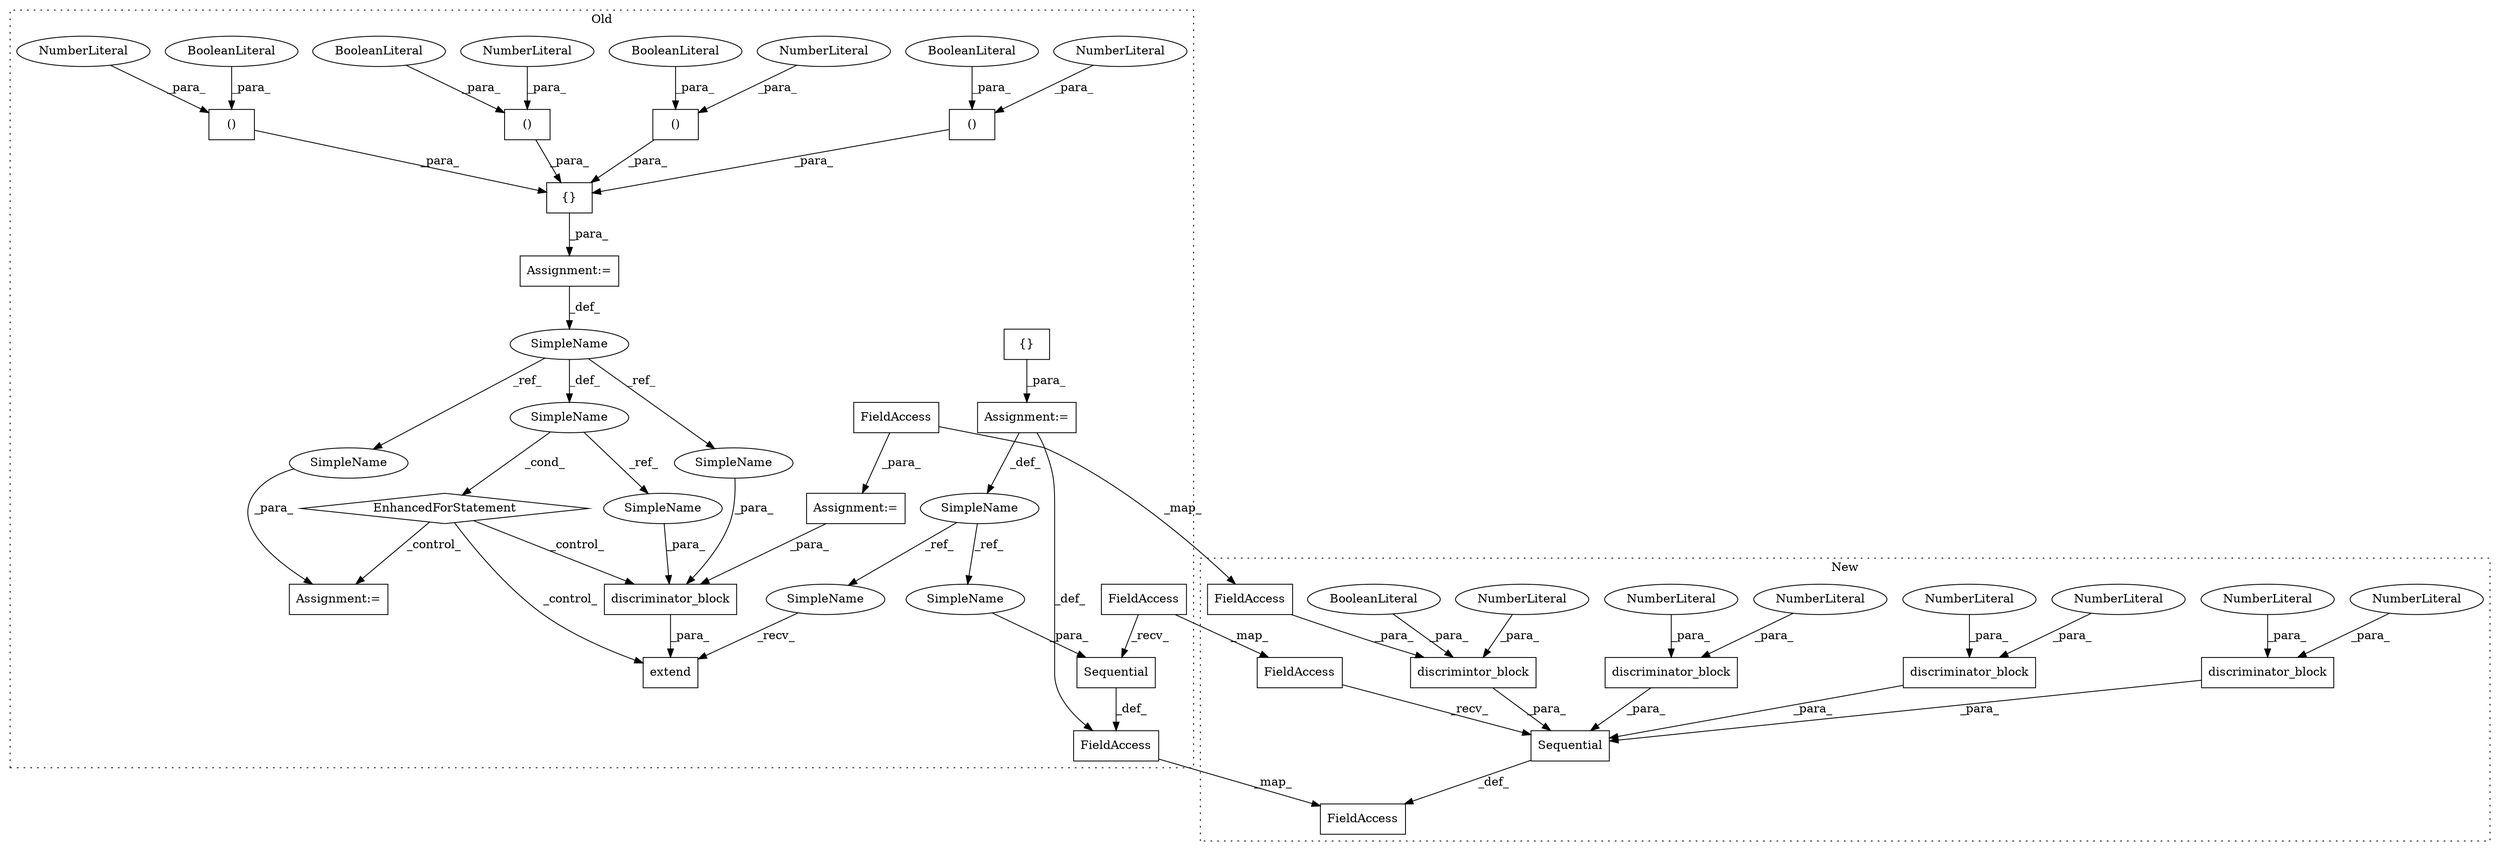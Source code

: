 digraph G {
subgraph cluster0 {
1 [label="EnhancedForStatement" a="70" s="3437,3637" l="73,2" shape="diamond"];
3 [label="()" a="106" s="3588" l="19" shape="box"];
4 [label="extend" a="32" s="3654,3707" l="7,1" shape="box"];
5 [label="SimpleName" a="42" s="3384" l="6" shape="ellipse"];
6 [label="Sequential" a="32" s="3776,3793" l="11,1" shape="box"];
7 [label="()" a="106" s="3614" l="21" shape="box"];
8 [label="{}" a="4" s="3529,3635" l="6,2" shape="box"];
9 [label="()" a="106" s="3535" l="20" shape="box"];
12 [label="NumberLiteral" a="34" s="3535" l="2" shape="ellipse"];
13 [label="()" a="106" s="3562" l="19" shape="box"];
14 [label="NumberLiteral" a="34" s="3588" l="2" shape="ellipse"];
15 [label="NumberLiteral" a="34" s="3562" l="2" shape="ellipse"];
16 [label="NumberLiteral" a="34" s="3614" l="3" shape="ellipse"];
17 [label="{}" a="4" s="3400" l="2" shape="box"];
19 [label="BooleanLiteral" a="9" s="3577" l="4" shape="ellipse"];
20 [label="BooleanLiteral" a="9" s="3630" l="5" shape="ellipse"];
21 [label="BooleanLiteral" a="9" s="3603" l="4" shape="ellipse"];
22 [label="BooleanLiteral" a="9" s="3550" l="5" shape="ellipse"];
23 [label="SimpleName" a="42" s="3515" l="2" shape="ellipse"];
24 [label="Assignment:=" a="7" s="3726" l="1" shape="box"];
25 [label="discriminator_block" a="32" s="3661,3706" l="20,1" shape="box"];
26 [label="Assignment:=" a="7" s="3437,3637" l="73,2" shape="box"];
27 [label="Assignment:=" a="7" s="3390" l="1" shape="box"];
28 [label="Assignment:=" a="7" s="3418" l="1" shape="box"];
36 [label="FieldAccess" a="22" s="3750" l="16" shape="box"];
37 [label="SimpleName" a="42" s="3494" l="11" shape="ellipse"];
38 [label="FieldAccess" a="22" s="3767" l="8" shape="box"];
44 [label="FieldAccess" a="22" s="3419" l="12" shape="box"];
45 [label="SimpleName" a="42" s="3787" l="6" shape="ellipse"];
46 [label="SimpleName" a="42" s="3647" l="6" shape="ellipse"];
47 [label="SimpleName" a="42" s="3692" l="11" shape="ellipse"];
48 [label="SimpleName" a="42" s="3727" l="11" shape="ellipse"];
49 [label="SimpleName" a="42" s="3704" l="2" shape="ellipse"];
label = "Old";
style="dotted";
}
subgraph cluster1 {
2 [label="discriminator_block" a="32" s="3479,3505" l="20,1" shape="box"];
10 [label="NumberLiteral" a="34" s="3499" l="2" shape="ellipse"];
11 [label="NumberLiteral" a="34" s="3502" l="3" shape="ellipse"];
18 [label="Sequential" a="32" s="3372,3506" l="11,1" shape="box"];
29 [label="discriminator_block" a="32" s="3452,3477" l="20,1" shape="box"];
30 [label="NumberLiteral" a="34" s="3475" l="2" shape="ellipse"];
31 [label="NumberLiteral" a="34" s="3472" l="2" shape="ellipse"];
32 [label="discriminator_block" a="32" s="3425,3450" l="20,1" shape="box"];
33 [label="NumberLiteral" a="34" s="3445" l="2" shape="ellipse"];
34 [label="NumberLiteral" a="34" s="3448" l="2" shape="ellipse"];
35 [label="FieldAccess" a="22" s="3346" l="16" shape="box"];
39 [label="FieldAccess" a="22" s="3363" l="8" shape="box"];
40 [label="discrimintor_block" a="32" s="3383,3423" l="19,1" shape="box"];
41 [label="NumberLiteral" a="34" s="3415" l="2" shape="ellipse"];
42 [label="BooleanLiteral" a="9" s="3418" l="5" shape="ellipse"];
43 [label="FieldAccess" a="22" s="3402" l="12" shape="box"];
label = "New";
style="dotted";
}
1 -> 4 [label="_control_"];
1 -> 25 [label="_control_"];
1 -> 24 [label="_control_"];
2 -> 18 [label="_para_"];
3 -> 8 [label="_para_"];
5 -> 45 [label="_ref_"];
5 -> 46 [label="_ref_"];
6 -> 36 [label="_def_"];
7 -> 8 [label="_para_"];
8 -> 26 [label="_para_"];
9 -> 8 [label="_para_"];
10 -> 2 [label="_para_"];
11 -> 2 [label="_para_"];
12 -> 9 [label="_para_"];
13 -> 8 [label="_para_"];
14 -> 3 [label="_para_"];
15 -> 13 [label="_para_"];
16 -> 7 [label="_para_"];
17 -> 27 [label="_para_"];
18 -> 35 [label="_def_"];
19 -> 13 [label="_para_"];
20 -> 7 [label="_para_"];
21 -> 3 [label="_para_"];
22 -> 9 [label="_para_"];
23 -> 1 [label="_cond_"];
23 -> 49 [label="_ref_"];
25 -> 4 [label="_para_"];
26 -> 37 [label="_def_"];
27 -> 36 [label="_def_"];
27 -> 5 [label="_def_"];
28 -> 25 [label="_para_"];
29 -> 18 [label="_para_"];
30 -> 29 [label="_para_"];
31 -> 29 [label="_para_"];
32 -> 18 [label="_para_"];
33 -> 32 [label="_para_"];
34 -> 32 [label="_para_"];
36 -> 35 [label="_map_"];
37 -> 48 [label="_ref_"];
37 -> 47 [label="_ref_"];
37 -> 23 [label="_def_"];
38 -> 6 [label="_recv_"];
38 -> 39 [label="_map_"];
39 -> 18 [label="_recv_"];
40 -> 18 [label="_para_"];
41 -> 40 [label="_para_"];
42 -> 40 [label="_para_"];
43 -> 40 [label="_para_"];
44 -> 28 [label="_para_"];
44 -> 43 [label="_map_"];
45 -> 6 [label="_para_"];
46 -> 4 [label="_recv_"];
47 -> 25 [label="_para_"];
48 -> 24 [label="_para_"];
49 -> 25 [label="_para_"];
}